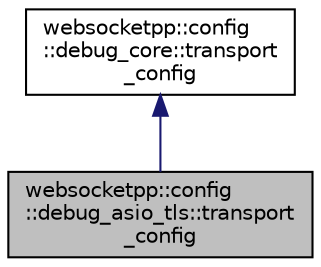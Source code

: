 digraph "websocketpp::config::debug_asio_tls::transport_config"
{
  edge [fontname="Helvetica",fontsize="10",labelfontname="Helvetica",labelfontsize="10"];
  node [fontname="Helvetica",fontsize="10",shape=record];
  Node2 [label="websocketpp::config\l::debug_asio_tls::transport\l_config",height=0.2,width=0.4,color="black", fillcolor="grey75", style="filled", fontcolor="black"];
  Node3 -> Node2 [dir="back",color="midnightblue",fontsize="10",style="solid",fontname="Helvetica"];
  Node3 [label="websocketpp::config\l::debug_core::transport\l_config",height=0.2,width=0.4,color="black", fillcolor="white", style="filled",URL="$structwebsocketpp_1_1config_1_1debug__core_1_1transport__config.html"];
}
